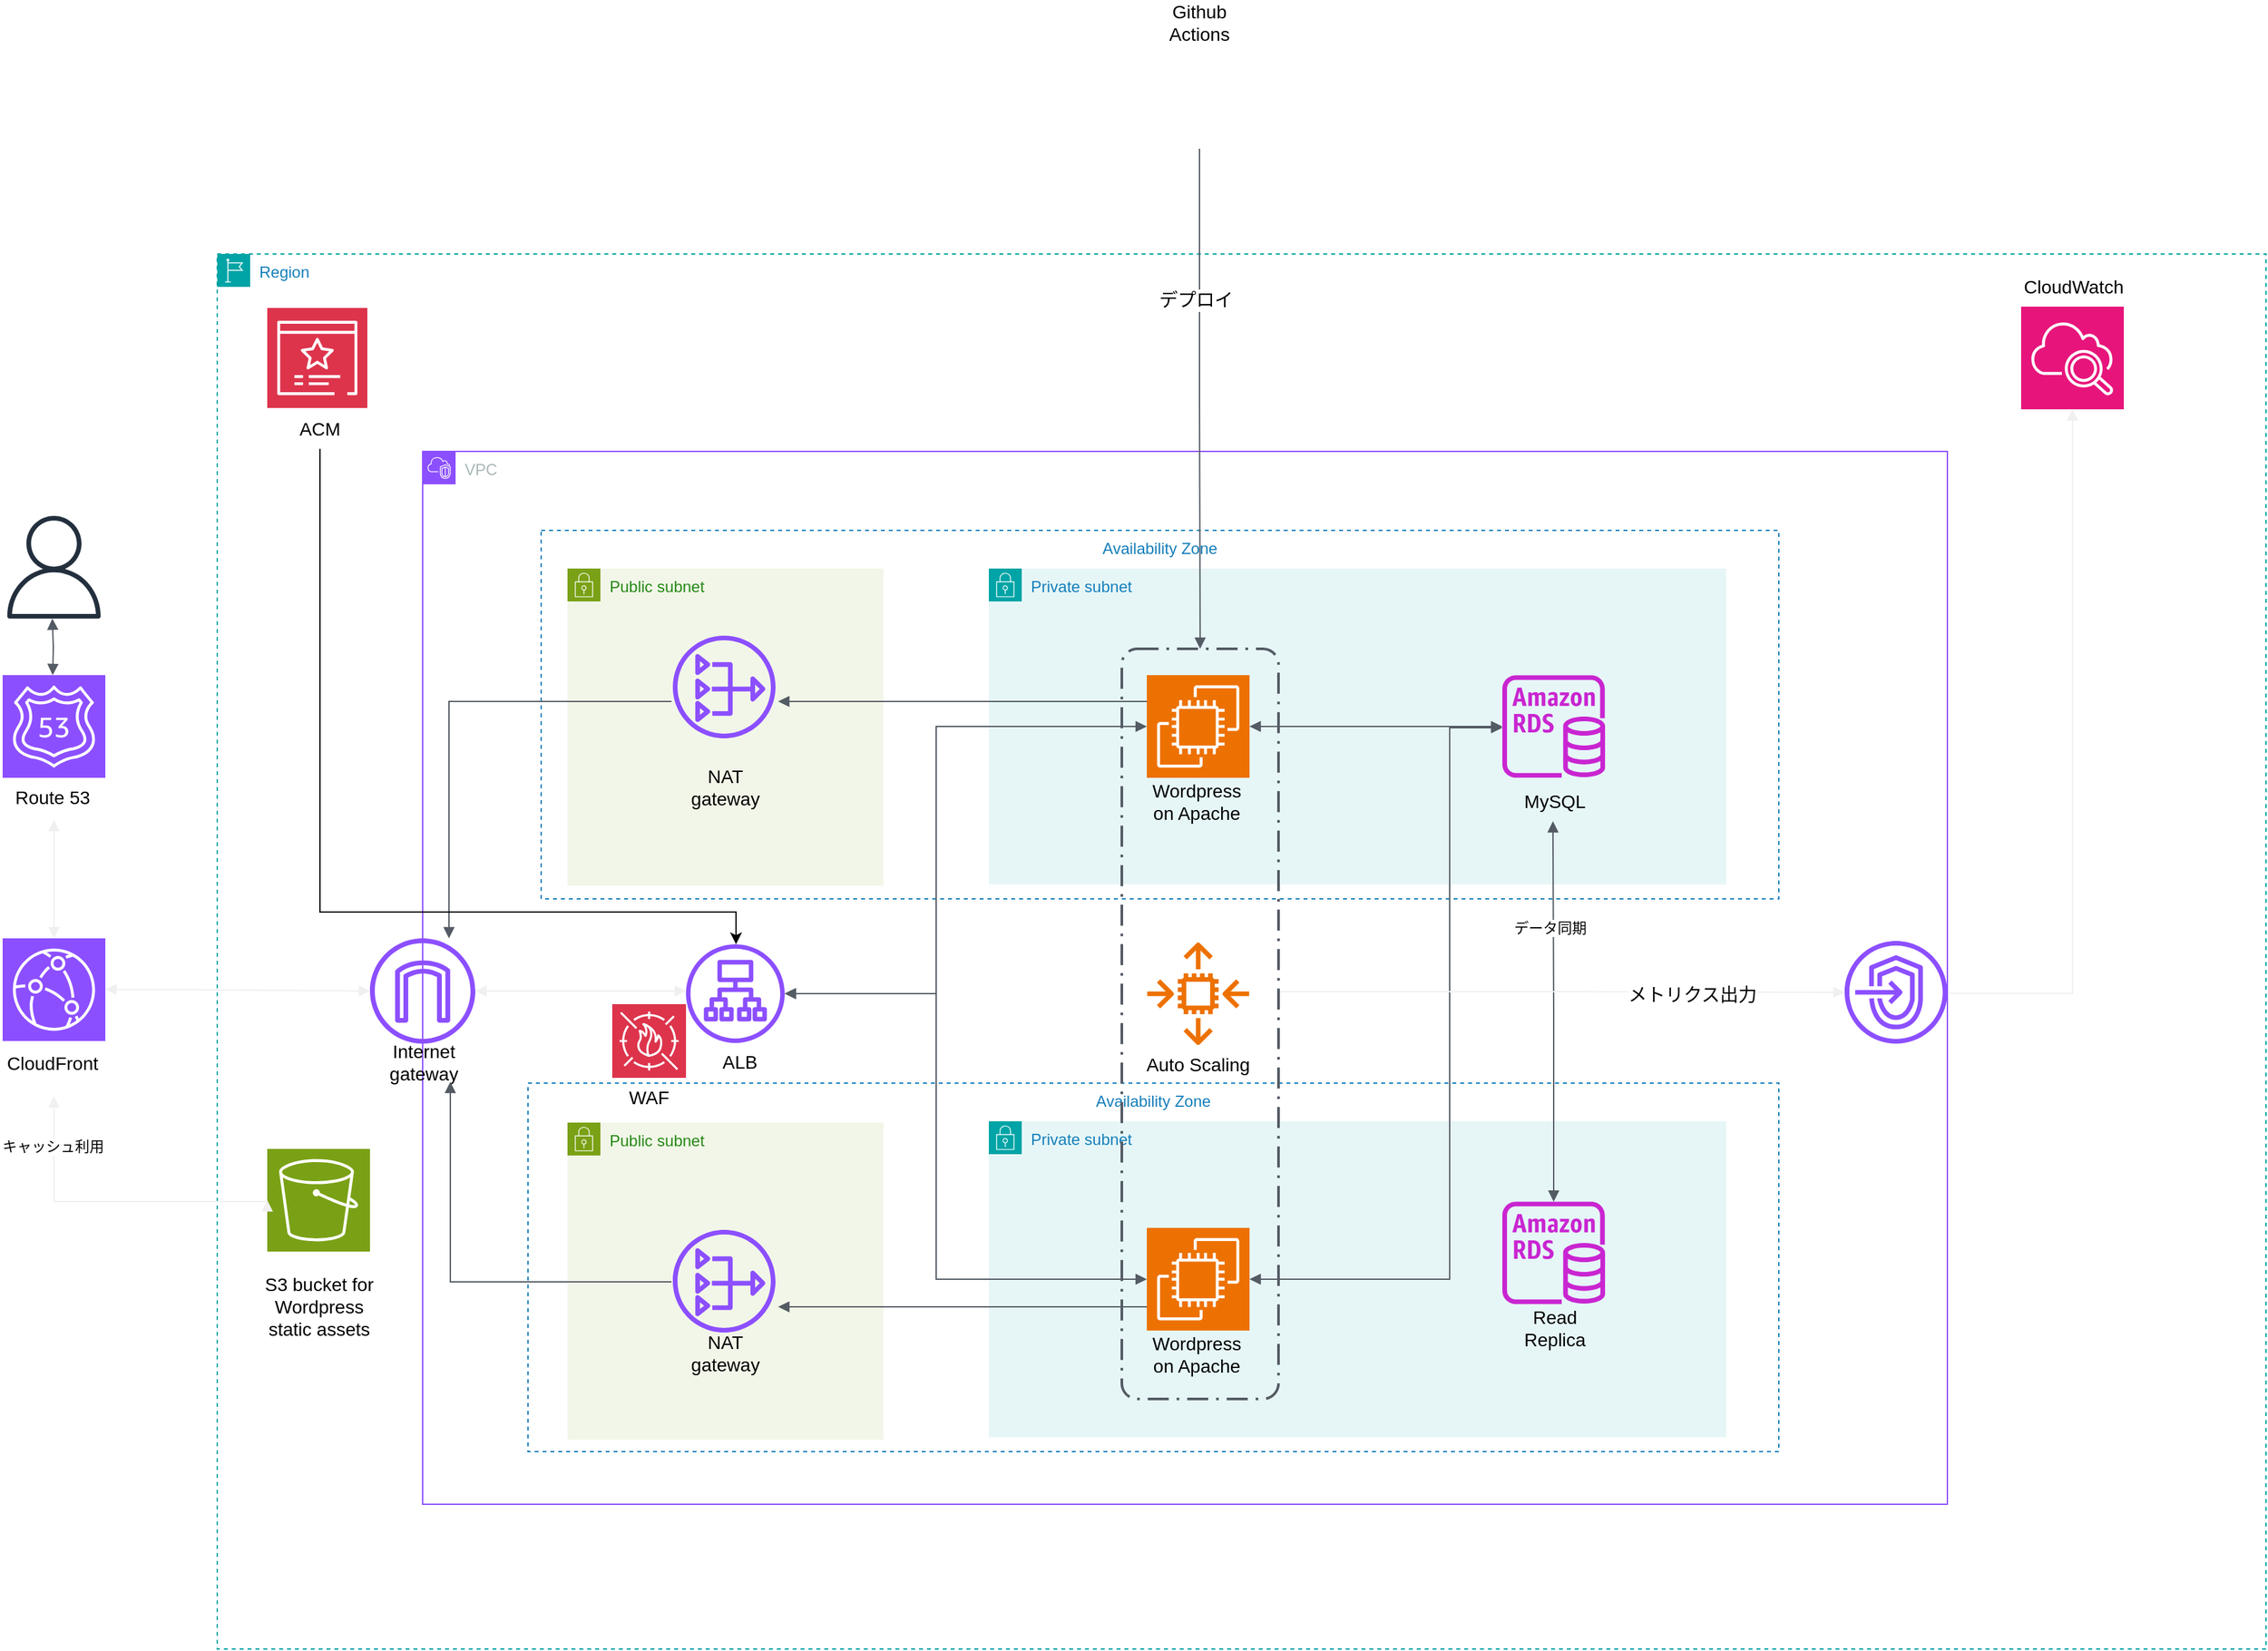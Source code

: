 <mxfile>
    <diagram name="ページ1" id="IDqmQJQXYMVia_tHzmbd">
        <mxGraphModel dx="1329" dy="2227" grid="1" gridSize="10" guides="1" tooltips="1" connect="1" arrows="1" fold="1" page="1" pageScale="1" pageWidth="827" pageHeight="1169" math="0" shadow="0">
            <root>
                <mxCell id="0"/>
                <mxCell id="1" parent="0"/>
                <mxCell id="PehSQi1yScHxyDpW2-pH-38" value="Private subnet" style="points=[[0,0],[0.25,0],[0.5,0],[0.75,0],[1,0],[1,0.25],[1,0.5],[1,0.75],[1,1],[0.75,1],[0.5,1],[0.25,1],[0,1],[0,0.75],[0,0.5],[0,0.25]];outlineConnect=0;gradientColor=none;html=1;whiteSpace=wrap;fontSize=12;fontStyle=0;container=1;pointerEvents=0;collapsible=0;recursiveResize=0;shape=mxgraph.aws4.group;grIcon=mxgraph.aws4.group_security_group;grStroke=0;strokeColor=#00A4A6;fillColor=#E6F6F7;verticalAlign=top;align=left;spacingLeft=30;fontColor=#147EBA;dashed=0;" parent="1" vertex="1">
                    <mxGeometry x="870" y="539" width="560" height="240" as="geometry"/>
                </mxCell>
                <mxCell id="PehSQi1yScHxyDpW2-pH-40" value="" style="sketch=0;points=[[0,0,0],[0.25,0,0],[0.5,0,0],[0.75,0,0],[1,0,0],[0,1,0],[0.25,1,0],[0.5,1,0],[0.75,1,0],[1,1,0],[0,0.25,0],[0,0.5,0],[0,0.75,0],[1,0.25,0],[1,0.5,0],[1,0.75,0]];outlineConnect=0;fontColor=#232F3E;fillColor=#ED7100;strokeColor=#ffffff;dashed=0;verticalLabelPosition=bottom;verticalAlign=top;align=center;html=1;fontSize=12;fontStyle=0;aspect=fixed;shape=mxgraph.aws4.resourceIcon;resIcon=mxgraph.aws4.ec2;" parent="PehSQi1yScHxyDpW2-pH-38" vertex="1">
                    <mxGeometry x="120" y="81" width="78" height="78" as="geometry"/>
                </mxCell>
                <mxCell id="PehSQi1yScHxyDpW2-pH-41" value="&lt;font color=&quot;#000000&quot; style=&quot;font-size: 14px;&quot;&gt;Wordpress on Apache&lt;/font&gt;" style="text;strokeColor=none;align=center;fillColor=none;html=1;verticalAlign=middle;whiteSpace=wrap;rounded=0;" parent="PehSQi1yScHxyDpW2-pH-38" vertex="1">
                    <mxGeometry x="118" y="162" width="80" height="30" as="geometry"/>
                </mxCell>
                <mxCell id="PehSQi1yScHxyDpW2-pH-52" value="Public subnet" style="points=[[0,0],[0.25,0],[0.5,0],[0.75,0],[1,0],[1,0.25],[1,0.5],[1,0.75],[1,1],[0.75,1],[0.5,1],[0.25,1],[0,1],[0,0.75],[0,0.5],[0,0.25]];outlineConnect=0;gradientColor=none;html=1;whiteSpace=wrap;fontSize=12;fontStyle=0;container=1;pointerEvents=0;collapsible=0;recursiveResize=0;shape=mxgraph.aws4.group;grIcon=mxgraph.aws4.group_security_group;grStroke=0;strokeColor=#7AA116;fillColor=#F2F6E8;verticalAlign=top;align=left;spacingLeft=30;fontColor=#248814;dashed=0;" parent="1" vertex="1">
                    <mxGeometry x="550" y="119" width="240" height="241" as="geometry"/>
                </mxCell>
                <mxCell id="PehSQi1yScHxyDpW2-pH-21" value="Private subnet" style="points=[[0,0],[0.25,0],[0.5,0],[0.75,0],[1,0],[1,0.25],[1,0.5],[1,0.75],[1,1],[0.75,1],[0.5,1],[0.25,1],[0,1],[0,0.75],[0,0.5],[0,0.25]];outlineConnect=0;gradientColor=none;html=1;whiteSpace=wrap;fontSize=12;fontStyle=0;container=1;pointerEvents=0;collapsible=0;recursiveResize=0;shape=mxgraph.aws4.group;grIcon=mxgraph.aws4.group_security_group;grStroke=0;strokeColor=#00A4A6;fillColor=#E6F6F7;verticalAlign=top;align=left;spacingLeft=30;fontColor=#147EBA;dashed=0;" parent="1" vertex="1">
                    <mxGeometry x="870" y="119" width="560" height="240" as="geometry"/>
                </mxCell>
                <mxCell id="PehSQi1yScHxyDpW2-pH-23" value="" style="sketch=0;outlineConnect=0;fontColor=#232F3E;gradientColor=none;fillColor=#C925D1;strokeColor=none;dashed=0;verticalLabelPosition=bottom;verticalAlign=top;align=center;html=1;fontSize=12;fontStyle=0;aspect=fixed;pointerEvents=1;shape=mxgraph.aws4.rds_instance;" parent="PehSQi1yScHxyDpW2-pH-21" vertex="1">
                    <mxGeometry x="390" y="81" width="78" height="78" as="geometry"/>
                </mxCell>
                <mxCell id="PehSQi1yScHxyDpW2-pH-24" value="" style="sketch=0;points=[[0,0,0],[0.25,0,0],[0.5,0,0],[0.75,0,0],[1,0,0],[0,1,0],[0.25,1,0],[0.5,1,0],[0.75,1,0],[1,1,0],[0,0.25,0],[0,0.5,0],[0,0.75,0],[1,0.25,0],[1,0.5,0],[1,0.75,0]];outlineConnect=0;fontColor=#232F3E;fillColor=#ED7100;strokeColor=#ffffff;dashed=0;verticalLabelPosition=bottom;verticalAlign=top;align=center;html=1;fontSize=12;fontStyle=0;aspect=fixed;shape=mxgraph.aws4.resourceIcon;resIcon=mxgraph.aws4.ec2;" parent="PehSQi1yScHxyDpW2-pH-21" vertex="1">
                    <mxGeometry x="120" y="81" width="78" height="78" as="geometry"/>
                </mxCell>
                <mxCell id="PehSQi1yScHxyDpW2-pH-25" value="&lt;font color=&quot;#000000&quot; style=&quot;font-size: 14px;&quot;&gt;Wordpress on Apache&lt;/font&gt;" style="text;strokeColor=none;align=center;fillColor=none;html=1;verticalAlign=middle;whiteSpace=wrap;rounded=0;" parent="PehSQi1yScHxyDpW2-pH-21" vertex="1">
                    <mxGeometry x="118" y="162" width="80" height="30" as="geometry"/>
                </mxCell>
                <mxCell id="PehSQi1yScHxyDpW2-pH-26" value="&lt;font color=&quot;#000000&quot; style=&quot;font-size: 14px;&quot;&gt;MySQL&lt;/font&gt;" style="text;strokeColor=none;align=center;fillColor=none;html=1;verticalAlign=middle;whiteSpace=wrap;rounded=0;" parent="PehSQi1yScHxyDpW2-pH-21" vertex="1">
                    <mxGeometry x="390" y="162" width="80" height="30" as="geometry"/>
                </mxCell>
                <mxCell id="Hw_ptzyk7RBA3vYSM3n--6" value="" style="edgeStyle=orthogonalEdgeStyle;html=1;endArrow=block;elbow=vertical;startArrow=block;startFill=1;endFill=1;strokeColor=#545B64;rounded=0;exitX=1;exitY=0.5;exitDx=0;exitDy=0;exitPerimeter=0;" parent="PehSQi1yScHxyDpW2-pH-21" source="PehSQi1yScHxyDpW2-pH-24" target="PehSQi1yScHxyDpW2-pH-23" edge="1">
                    <mxGeometry width="100" relative="1" as="geometry">
                        <mxPoint x="-145" y="333" as="sourcePoint"/>
                        <mxPoint x="130" y="130" as="targetPoint"/>
                    </mxGeometry>
                </mxCell>
                <mxCell id="Hw_ptzyk7RBA3vYSM3n--36" value="" style="edgeStyle=orthogonalEdgeStyle;html=1;endArrow=block;elbow=vertical;startArrow=block;startFill=1;endFill=1;strokeColor=#545B64;rounded=0;" parent="PehSQi1yScHxyDpW2-pH-21" source="Hw_ptzyk7RBA3vYSM3n--17" edge="1">
                    <mxGeometry width="100" relative="1" as="geometry">
                        <mxPoint x="428.44" y="282" as="sourcePoint"/>
                        <mxPoint x="428.44" y="192" as="targetPoint"/>
                        <Array as="points"/>
                    </mxGeometry>
                </mxCell>
                <mxCell id="Hw_ptzyk7RBA3vYSM3n--63" value="データ同期" style="edgeLabel;html=1;align=center;verticalAlign=middle;resizable=0;points=[];" parent="Hw_ptzyk7RBA3vYSM3n--36" vertex="1" connectable="0">
                    <mxGeometry x="0.439" y="3" relative="1" as="geometry">
                        <mxPoint as="offset"/>
                    </mxGeometry>
                </mxCell>
                <mxCell id="Hw_ptzyk7RBA3vYSM3n--42" value="" style="edgeStyle=orthogonalEdgeStyle;html=1;endArrow=none;elbow=vertical;startArrow=block;startFill=1;strokeColor=#545B64;rounded=0;" parent="PehSQi1yScHxyDpW2-pH-21" edge="1">
                    <mxGeometry width="100" relative="1" as="geometry">
                        <mxPoint x="-160" y="101" as="sourcePoint"/>
                        <mxPoint x="120" y="101" as="targetPoint"/>
                        <Array as="points">
                            <mxPoint x="-160" y="101"/>
                        </Array>
                    </mxGeometry>
                </mxCell>
                <mxCell id="PehSQi1yScHxyDpW2-pH-67" value="VPC" style="points=[[0,0],[0.25,0],[0.5,0],[0.75,0],[1,0],[1,0.25],[1,0.5],[1,0.75],[1,1],[0.75,1],[0.5,1],[0.25,1],[0,1],[0,0.75],[0,0.5],[0,0.25]];outlineConnect=0;gradientColor=none;html=1;whiteSpace=wrap;fontSize=12;fontStyle=0;container=1;pointerEvents=0;collapsible=0;recursiveResize=0;shape=mxgraph.aws4.group;grIcon=mxgraph.aws4.group_vpc2;strokeColor=#8C4FFF;fillColor=none;verticalAlign=top;align=left;spacingLeft=30;fontColor=#AAB7B8;dashed=0;" parent="1" vertex="1">
                    <mxGeometry x="440" y="30" width="1158" height="800" as="geometry"/>
                </mxCell>
                <mxCell id="Hw_ptzyk7RBA3vYSM3n--10" value="Availability Zone" style="fillColor=none;strokeColor=#147EBA;dashed=1;verticalAlign=top;fontStyle=0;fontColor=#147EBA;whiteSpace=wrap;html=1;" parent="PehSQi1yScHxyDpW2-pH-67" vertex="1">
                    <mxGeometry x="90" y="60" width="940" height="280" as="geometry"/>
                </mxCell>
                <mxCell id="PehSQi1yScHxyDpW2-pH-68" value="" style="sketch=0;outlineConnect=0;fontColor=#232F3E;gradientColor=none;fillColor=#8C4FFF;strokeColor=none;dashed=0;verticalLabelPosition=bottom;verticalAlign=top;align=center;html=1;fontSize=12;fontStyle=0;aspect=fixed;pointerEvents=1;shape=mxgraph.aws4.internet_gateway;" parent="PehSQi1yScHxyDpW2-pH-67" vertex="1">
                    <mxGeometry x="-40" y="370" width="80" height="80" as="geometry"/>
                </mxCell>
                <mxCell id="Hw_ptzyk7RBA3vYSM3n--35" value="" style="sketch=0;outlineConnect=0;fontColor=#232F3E;gradientColor=none;fillColor=#8C4FFF;strokeColor=none;dashed=0;verticalLabelPosition=bottom;verticalAlign=top;align=center;html=1;fontSize=12;fontStyle=0;aspect=fixed;pointerEvents=1;shape=mxgraph.aws4.nat_gateway;" parent="PehSQi1yScHxyDpW2-pH-67" vertex="1">
                    <mxGeometry x="190" y="140" width="78" height="78" as="geometry"/>
                </mxCell>
                <mxCell id="Hw_ptzyk7RBA3vYSM3n--11" value="Availability Zone" style="fillColor=none;strokeColor=#147EBA;dashed=1;verticalAlign=top;fontStyle=0;fontColor=#147EBA;whiteSpace=wrap;html=1;" parent="PehSQi1yScHxyDpW2-pH-67" vertex="1">
                    <mxGeometry x="80" y="480" width="950" height="280" as="geometry"/>
                </mxCell>
                <mxCell id="Hw_ptzyk7RBA3vYSM3n--58" value="" style="sketch=0;outlineConnect=0;fontColor=#232F3E;gradientColor=none;fillColor=#8C4FFF;strokeColor=none;dashed=0;verticalLabelPosition=bottom;verticalAlign=top;align=center;html=1;fontSize=12;fontStyle=0;aspect=fixed;pointerEvents=1;shape=mxgraph.aws4.endpoints;" parent="PehSQi1yScHxyDpW2-pH-67" vertex="1">
                    <mxGeometry x="1080" y="372" width="78" height="78" as="geometry"/>
                </mxCell>
                <mxCell id="Hw_ptzyk7RBA3vYSM3n--9" value="Region" style="points=[[0,0],[0.25,0],[0.5,0],[0.75,0],[1,0],[1,0.25],[1,0.5],[1,0.75],[1,1],[0.75,1],[0.5,1],[0.25,1],[0,1],[0,0.75],[0,0.5],[0,0.25]];outlineConnect=0;gradientColor=none;html=1;whiteSpace=wrap;fontSize=12;fontStyle=0;container=1;pointerEvents=0;collapsible=0;recursiveResize=0;shape=mxgraph.aws4.group;grIcon=mxgraph.aws4.group_region;strokeColor=#00A4A6;fillColor=none;verticalAlign=top;align=left;spacingLeft=30;fontColor=#147EBA;dashed=1;" parent="1" vertex="1">
                    <mxGeometry x="284" y="-120" width="1556" height="1060" as="geometry"/>
                </mxCell>
                <mxCell id="Hw_ptzyk7RBA3vYSM3n--13" value="" style="sketch=0;points=[[0,0,0],[0.25,0,0],[0.5,0,0],[0.75,0,0],[1,0,0],[0,1,0],[0.25,1,0],[0.5,1,0],[0.75,1,0],[1,1,0],[0,0.25,0],[0,0.5,0],[0,0.75,0],[1,0.25,0],[1,0.5,0],[1,0.75,0]];outlineConnect=0;fontColor=#232F3E;fillColor=#7AA116;strokeColor=#ffffff;dashed=0;verticalLabelPosition=bottom;verticalAlign=top;align=center;html=1;fontSize=12;fontStyle=0;aspect=fixed;shape=mxgraph.aws4.resourceIcon;resIcon=mxgraph.aws4.s3;" parent="Hw_ptzyk7RBA3vYSM3n--9" vertex="1">
                    <mxGeometry x="38" y="680" width="78" height="78" as="geometry"/>
                </mxCell>
                <mxCell id="Hw_ptzyk7RBA3vYSM3n--14" value="&lt;font style=&quot;font-size: 14px;&quot;&gt;S3 bucket for Wordpress static assets&lt;/font&gt;" style="text;strokeColor=none;align=center;fillColor=none;html=1;verticalAlign=middle;whiteSpace=wrap;rounded=0;" parent="Hw_ptzyk7RBA3vYSM3n--9" vertex="1">
                    <mxGeometry x="27.5" y="758" width="99" height="83" as="geometry"/>
                </mxCell>
                <mxCell id="Hw_ptzyk7RBA3vYSM3n--37" value="Public subnet" style="points=[[0,0],[0.25,0],[0.5,0],[0.75,0],[1,0],[1,0.25],[1,0.5],[1,0.75],[1,1],[0.75,1],[0.5,1],[0.25,1],[0,1],[0,0.75],[0,0.5],[0,0.25]];outlineConnect=0;gradientColor=none;html=1;whiteSpace=wrap;fontSize=12;fontStyle=0;container=1;pointerEvents=0;collapsible=0;recursiveResize=0;shape=mxgraph.aws4.group;grIcon=mxgraph.aws4.group_security_group;grStroke=0;strokeColor=#7AA116;fillColor=#F2F6E8;verticalAlign=top;align=left;spacingLeft=30;fontColor=#248814;dashed=0;" parent="Hw_ptzyk7RBA3vYSM3n--9" vertex="1">
                    <mxGeometry x="266" y="660" width="240" height="241" as="geometry"/>
                </mxCell>
                <mxCell id="Hw_ptzyk7RBA3vYSM3n--39" value="" style="sketch=0;outlineConnect=0;fontColor=#232F3E;gradientColor=none;fillColor=#8C4FFF;strokeColor=none;dashed=0;verticalLabelPosition=bottom;verticalAlign=top;align=center;html=1;fontSize=12;fontStyle=0;aspect=fixed;pointerEvents=1;shape=mxgraph.aws4.nat_gateway;" parent="Hw_ptzyk7RBA3vYSM3n--37" vertex="1">
                    <mxGeometry x="80" y="81.5" width="78" height="78" as="geometry"/>
                </mxCell>
                <mxCell id="Hw_ptzyk7RBA3vYSM3n--40" value="&lt;font color=&quot;#000000&quot; style=&quot;font-size: 14px;&quot;&gt;NAT gateway&lt;/font&gt;" style="text;strokeColor=none;align=center;fillColor=none;html=1;verticalAlign=middle;whiteSpace=wrap;rounded=0;" parent="Hw_ptzyk7RBA3vYSM3n--37" vertex="1">
                    <mxGeometry x="80" y="160" width="80" height="30" as="geometry"/>
                </mxCell>
                <mxCell id="Hw_ptzyk7RBA3vYSM3n--45" value="" style="edgeStyle=orthogonalEdgeStyle;html=1;endArrow=none;elbow=vertical;startArrow=block;startFill=1;strokeColor=#545B64;rounded=0;" parent="Hw_ptzyk7RBA3vYSM3n--9" source="PehSQi1yScHxyDpW2-pH-68" edge="1">
                    <mxGeometry width="100" relative="1" as="geometry">
                        <mxPoint x="176" y="130" as="sourcePoint"/>
                        <mxPoint x="345" y="340" as="targetPoint"/>
                        <Array as="points">
                            <mxPoint x="176" y="340"/>
                            <mxPoint x="345" y="340"/>
                        </Array>
                    </mxGeometry>
                </mxCell>
                <mxCell id="Hw_ptzyk7RBA3vYSM3n--50" value="" style="sketch=0;points=[[0,0,0],[0.25,0,0],[0.5,0,0],[0.75,0,0],[1,0,0],[0,1,0],[0.25,1,0],[0.5,1,0],[0.75,1,0],[1,1,0],[0,0.25,0],[0,0.5,0],[0,0.75,0],[1,0.25,0],[1,0.5,0],[1,0.75,0]];outlineConnect=0;fontColor=#232F3E;fillColor=#DD344C;strokeColor=#ffffff;dashed=0;verticalLabelPosition=bottom;verticalAlign=top;align=center;html=1;fontSize=12;fontStyle=0;aspect=fixed;shape=mxgraph.aws4.resourceIcon;resIcon=mxgraph.aws4.waf;" parent="Hw_ptzyk7RBA3vYSM3n--9" vertex="1">
                    <mxGeometry x="300" y="570" width="56" height="56" as="geometry"/>
                </mxCell>
                <mxCell id="Hw_ptzyk7RBA3vYSM3n--51" value="&lt;font style=&quot;font-size: 14px;&quot;&gt;WAF&lt;/font&gt;" style="text;strokeColor=none;align=center;fillColor=none;html=1;verticalAlign=middle;whiteSpace=wrap;rounded=0;" parent="Hw_ptzyk7RBA3vYSM3n--9" vertex="1">
                    <mxGeometry x="288" y="626" width="80" height="30" as="geometry"/>
                </mxCell>
                <mxCell id="Hw_ptzyk7RBA3vYSM3n--57" value="" style="sketch=0;points=[[0,0,0],[0.25,0,0],[0.5,0,0],[0.75,0,0],[1,0,0],[0,1,0],[0.25,1,0],[0.5,1,0],[0.75,1,0],[1,1,0],[0,0.25,0],[0,0.5,0],[0,0.75,0],[1,0.25,0],[1,0.5,0],[1,0.75,0]];points=[[0,0,0],[0.25,0,0],[0.5,0,0],[0.75,0,0],[1,0,0],[0,1,0],[0.25,1,0],[0.5,1,0],[0.75,1,0],[1,1,0],[0,0.25,0],[0,0.5,0],[0,0.75,0],[1,0.25,0],[1,0.5,0],[1,0.75,0]];outlineConnect=0;fontColor=#232F3E;fillColor=#E7157B;strokeColor=#ffffff;dashed=0;verticalLabelPosition=bottom;verticalAlign=top;align=center;html=1;fontSize=12;fontStyle=0;aspect=fixed;shape=mxgraph.aws4.resourceIcon;resIcon=mxgraph.aws4.cloudwatch_2;" parent="Hw_ptzyk7RBA3vYSM3n--9" vertex="1">
                    <mxGeometry x="1370" y="40" width="78" height="78" as="geometry"/>
                </mxCell>
                <mxCell id="Hw_ptzyk7RBA3vYSM3n--66" value="" style="sketch=0;points=[[0,0,0],[0.25,0,0],[0.5,0,0],[0.75,0,0],[1,0,0],[0,1,0],[0.25,1,0],[0.5,1,0],[0.75,1,0],[1,1,0],[0,0.25,0],[0,0.5,0],[0,0.75,0],[1,0.25,0],[1,0.5,0],[1,0.75,0]];outlineConnect=0;fontColor=#232F3E;fillColor=#DD344C;strokeColor=#ffffff;dashed=0;verticalLabelPosition=bottom;verticalAlign=top;align=center;html=1;fontSize=12;fontStyle=0;aspect=fixed;shape=mxgraph.aws4.resourceIcon;resIcon=mxgraph.aws4.certificate_manager_3;" parent="Hw_ptzyk7RBA3vYSM3n--9" vertex="1">
                    <mxGeometry x="38" y="41" width="76" height="76" as="geometry"/>
                </mxCell>
                <mxCell id="Hw_ptzyk7RBA3vYSM3n--67" value="&lt;font style=&quot;font-size: 14px;&quot;&gt;ACM&lt;/font&gt;" style="text;strokeColor=none;align=center;fillColor=none;html=1;verticalAlign=middle;whiteSpace=wrap;rounded=0;" parent="Hw_ptzyk7RBA3vYSM3n--9" vertex="1">
                    <mxGeometry x="38" y="118" width="80" height="30" as="geometry"/>
                </mxCell>
                <mxCell id="Hw_ptzyk7RBA3vYSM3n--73" value="&lt;font style=&quot;font-size: 14px;&quot;&gt;CloudWatch&lt;/font&gt;" style="text;strokeColor=none;align=center;fillColor=none;html=1;verticalAlign=middle;whiteSpace=wrap;rounded=0;" parent="Hw_ptzyk7RBA3vYSM3n--9" vertex="1">
                    <mxGeometry x="1370" y="10" width="80" height="30" as="geometry"/>
                </mxCell>
                <mxCell id="PehSQi1yScHxyDpW2-pH-48" value="" style="sketch=0;outlineConnect=0;fontColor=#232F3E;gradientColor=none;fillColor=#8C4FFF;strokeColor=none;dashed=0;verticalLabelPosition=bottom;verticalAlign=top;align=center;html=1;fontSize=12;fontStyle=0;aspect=fixed;pointerEvents=1;shape=mxgraph.aws4.application_load_balancer;" parent="1" vertex="1">
                    <mxGeometry x="640" y="404.5" width="75" height="75" as="geometry"/>
                </mxCell>
                <mxCell id="PehSQi1yScHxyDpW2-pH-64" value="" style="sketch=0;outlineConnect=0;fontColor=#232F3E;gradientColor=none;fillColor=#ED7100;strokeColor=none;dashed=0;verticalLabelPosition=bottom;verticalAlign=top;align=center;html=1;fontSize=12;fontStyle=0;aspect=fixed;pointerEvents=1;shape=mxgraph.aws4.auto_scaling2;" parent="1" vertex="1">
                    <mxGeometry x="990" y="403" width="78" height="78" as="geometry"/>
                </mxCell>
                <mxCell id="PehSQi1yScHxyDpW2-pH-65" value="&lt;font style=&quot;font-size: 14px;&quot;&gt;Auto Scaling&lt;/font&gt;" style="text;strokeColor=none;align=center;fillColor=none;html=1;verticalAlign=middle;whiteSpace=wrap;rounded=0;" parent="1" vertex="1">
                    <mxGeometry x="984" y="481" width="90" height="30" as="geometry"/>
                </mxCell>
                <mxCell id="PehSQi1yScHxyDpW2-pH-74" value="" style="edgeStyle=orthogonalEdgeStyle;html=1;endArrow=block;elbow=vertical;startArrow=block;startFill=1;endFill=1;strokeColor=#F0F0F0;rounded=0;" parent="1" source="PehSQi1yScHxyDpW2-pH-68" target="PehSQi1yScHxyDpW2-pH-48" edge="1">
                    <mxGeometry width="100" relative="1" as="geometry">
                        <mxPoint x="488" y="452" as="sourcePoint"/>
                        <mxPoint x="641" y="249.08" as="targetPoint"/>
                        <Array as="points">
                            <mxPoint x="590" y="440"/>
                            <mxPoint x="590" y="440"/>
                        </Array>
                    </mxGeometry>
                </mxCell>
                <mxCell id="Hw_ptzyk7RBA3vYSM3n--1" value="" style="edgeStyle=orthogonalEdgeStyle;html=1;endArrow=block;elbow=vertical;startArrow=block;startFill=1;endFill=1;strokeColor=#545B64;rounded=0;entryX=0;entryY=0.5;entryDx=0;entryDy=0;entryPerimeter=0;" parent="1" source="PehSQi1yScHxyDpW2-pH-48" target="PehSQi1yScHxyDpW2-pH-40" edge="1">
                    <mxGeometry width="100" relative="1" as="geometry">
                        <mxPoint x="715" y="441.38" as="sourcePoint"/>
                        <mxPoint x="810" y="441" as="targetPoint"/>
                        <Array as="points">
                            <mxPoint x="830" y="442"/>
                            <mxPoint x="830" y="659"/>
                        </Array>
                    </mxGeometry>
                </mxCell>
                <mxCell id="Hw_ptzyk7RBA3vYSM3n--3" value="" style="edgeStyle=orthogonalEdgeStyle;html=1;endArrow=block;elbow=vertical;startArrow=block;startFill=1;endFill=1;strokeColor=#545B64;rounded=0;entryX=0;entryY=0.5;entryDx=0;entryDy=0;entryPerimeter=0;" parent="1" source="PehSQi1yScHxyDpW2-pH-48" target="PehSQi1yScHxyDpW2-pH-24" edge="1">
                    <mxGeometry width="100" relative="1" as="geometry">
                        <mxPoint x="725" y="452" as="sourcePoint"/>
                        <mxPoint x="1000" y="669" as="targetPoint"/>
                        <Array as="points">
                            <mxPoint x="830" y="442"/>
                            <mxPoint x="830" y="239"/>
                        </Array>
                    </mxGeometry>
                </mxCell>
                <mxCell id="Hw_ptzyk7RBA3vYSM3n--5" value="" style="edgeStyle=orthogonalEdgeStyle;html=1;endArrow=block;elbow=vertical;startArrow=block;startFill=1;endFill=1;strokeColor=#545B64;rounded=0;exitX=1;exitY=0.5;exitDx=0;exitDy=0;exitPerimeter=0;" parent="1" source="PehSQi1yScHxyDpW2-pH-40" target="PehSQi1yScHxyDpW2-pH-23" edge="1">
                    <mxGeometry width="100" relative="1" as="geometry">
                        <mxPoint x="1160" y="450" as="sourcePoint"/>
                        <mxPoint x="1435" y="667" as="targetPoint"/>
                        <Array as="points">
                            <mxPoint x="1220" y="659"/>
                            <mxPoint x="1220" y="240"/>
                        </Array>
                    </mxGeometry>
                </mxCell>
                <mxCell id="Hw_ptzyk7RBA3vYSM3n--15" value="&lt;font style=&quot;font-size: 14px;&quot;&gt;ALB&lt;/font&gt;" style="text;strokeColor=none;align=center;fillColor=none;html=1;verticalAlign=middle;whiteSpace=wrap;rounded=0;" parent="1" vertex="1">
                    <mxGeometry x="641" y="479" width="80" height="30" as="geometry"/>
                </mxCell>
                <mxCell id="Hw_ptzyk7RBA3vYSM3n--16" value="&lt;font style=&quot;font-size: 14px;&quot;&gt;Internet gateway&lt;/font&gt;" style="text;strokeColor=none;align=center;fillColor=none;html=1;verticalAlign=middle;whiteSpace=wrap;rounded=0;" parent="1" vertex="1">
                    <mxGeometry x="401" y="479" width="80" height="30" as="geometry"/>
                </mxCell>
                <mxCell id="Hw_ptzyk7RBA3vYSM3n--17" value="" style="sketch=0;outlineConnect=0;fontColor=#232F3E;gradientColor=none;fillColor=#C925D1;strokeColor=none;dashed=0;verticalLabelPosition=bottom;verticalAlign=top;align=center;html=1;fontSize=12;fontStyle=0;aspect=fixed;pointerEvents=1;shape=mxgraph.aws4.rds_instance;" parent="1" vertex="1">
                    <mxGeometry x="1260" y="600" width="78" height="78" as="geometry"/>
                </mxCell>
                <mxCell id="Hw_ptzyk7RBA3vYSM3n--18" value="&lt;font color=&quot;#000000&quot; style=&quot;font-size: 14px;&quot;&gt;Read Replica&lt;/font&gt;" style="text;strokeColor=none;align=center;fillColor=none;html=1;verticalAlign=middle;whiteSpace=wrap;rounded=0;" parent="1" vertex="1">
                    <mxGeometry x="1260" y="681" width="80" height="30" as="geometry"/>
                </mxCell>
                <mxCell id="Hw_ptzyk7RBA3vYSM3n--19" value="" style="sketch=0;points=[[0,0,0],[0.25,0,0],[0.5,0,0],[0.75,0,0],[1,0,0],[0,1,0],[0.25,1,0],[0.5,1,0],[0.75,1,0],[1,1,0],[0,0.25,0],[0,0.5,0],[0,0.75,0],[1,0.25,0],[1,0.5,0],[1,0.75,0]];outlineConnect=0;fontColor=#232F3E;fillColor=#8C4FFF;strokeColor=#ffffff;dashed=0;verticalLabelPosition=bottom;verticalAlign=top;align=center;html=1;fontSize=12;fontStyle=0;aspect=fixed;shape=mxgraph.aws4.resourceIcon;resIcon=mxgraph.aws4.cloudfront;" parent="1" vertex="1">
                    <mxGeometry x="121" y="400" width="78" height="78" as="geometry"/>
                </mxCell>
                <mxCell id="Hw_ptzyk7RBA3vYSM3n--22" value="&lt;font style=&quot;font-size: 14px;&quot;&gt;CloudFront&lt;/font&gt;" style="text;strokeColor=none;align=center;fillColor=none;html=1;verticalAlign=middle;whiteSpace=wrap;rounded=0;" parent="1" vertex="1">
                    <mxGeometry x="119" y="479.5" width="80" height="30" as="geometry"/>
                </mxCell>
                <mxCell id="Hw_ptzyk7RBA3vYSM3n--23" value="" style="edgeStyle=orthogonalEdgeStyle;html=1;endArrow=block;elbow=vertical;startArrow=block;startFill=1;endFill=1;strokeColor=#F0F0F0;rounded=0;" parent="1" target="PehSQi1yScHxyDpW2-pH-68" edge="1">
                    <mxGeometry width="100" relative="1" as="geometry">
                        <mxPoint x="199" y="438.79" as="sourcePoint"/>
                        <mxPoint x="359" y="438.79" as="targetPoint"/>
                        <Array as="points"/>
                    </mxGeometry>
                </mxCell>
                <mxCell id="Hw_ptzyk7RBA3vYSM3n--24" value="" style="sketch=0;points=[[0,0,0],[0.25,0,0],[0.5,0,0],[0.75,0,0],[1,0,0],[0,1,0],[0.25,1,0],[0.5,1,0],[0.75,1,0],[1,1,0],[0,0.25,0],[0,0.5,0],[0,0.75,0],[1,0.25,0],[1,0.5,0],[1,0.75,0]];outlineConnect=0;fontColor=#232F3E;fillColor=#8C4FFF;strokeColor=#ffffff;dashed=0;verticalLabelPosition=bottom;verticalAlign=top;align=center;html=1;fontSize=12;fontStyle=0;aspect=fixed;shape=mxgraph.aws4.resourceIcon;resIcon=mxgraph.aws4.route_53;" parent="1" vertex="1">
                    <mxGeometry x="121" y="200" width="78" height="78" as="geometry"/>
                </mxCell>
                <mxCell id="Hw_ptzyk7RBA3vYSM3n--25" value="" style="sketch=0;outlineConnect=0;fontColor=#232F3E;gradientColor=none;fillColor=#232F3D;strokeColor=none;dashed=0;verticalLabelPosition=bottom;verticalAlign=top;align=center;html=1;fontSize=12;fontStyle=0;aspect=fixed;pointerEvents=1;shape=mxgraph.aws4.user;" parent="1" vertex="1">
                    <mxGeometry x="121" y="79" width="78" height="78" as="geometry"/>
                </mxCell>
                <mxCell id="Hw_ptzyk7RBA3vYSM3n--26" value="" style="edgeStyle=orthogonalEdgeStyle;html=1;endArrow=block;elbow=vertical;startArrow=block;startFill=1;endFill=1;strokeColor=#F0F0F0;rounded=0;exitX=0.5;exitY=0;exitDx=0;exitDy=0;exitPerimeter=0;" parent="1" source="Hw_ptzyk7RBA3vYSM3n--19" edge="1">
                    <mxGeometry width="100" relative="1" as="geometry">
                        <mxPoint x="180" y="357.79" as="sourcePoint"/>
                        <mxPoint x="160" y="310" as="targetPoint"/>
                        <Array as="points"/>
                    </mxGeometry>
                </mxCell>
                <mxCell id="Hw_ptzyk7RBA3vYSM3n--29" value="" style="edgeStyle=orthogonalEdgeStyle;html=1;endArrow=block;elbow=vertical;startArrow=block;startFill=1;endFill=1;strokeColor=#545B64;rounded=0;" parent="1" edge="1">
                    <mxGeometry width="100" relative="1" as="geometry">
                        <mxPoint x="159" y="200" as="sourcePoint"/>
                        <mxPoint x="158.77" y="157" as="targetPoint"/>
                        <Array as="points"/>
                    </mxGeometry>
                </mxCell>
                <mxCell id="Hw_ptzyk7RBA3vYSM3n--32" value="&lt;font style=&quot;font-size: 14px;&quot;&gt;Route 53&lt;/font&gt;" style="text;strokeColor=none;align=center;fillColor=none;html=1;verticalAlign=middle;whiteSpace=wrap;rounded=0;" parent="1" vertex="1">
                    <mxGeometry x="119" y="278" width="80" height="30" as="geometry"/>
                </mxCell>
                <mxCell id="Hw_ptzyk7RBA3vYSM3n--34" value="" style="edgeStyle=orthogonalEdgeStyle;html=1;endArrow=block;elbow=vertical;startArrow=block;startFill=1;endFill=1;strokeColor=#F0F0F0;rounded=0;entryX=0;entryY=0.5;entryDx=0;entryDy=0;entryPerimeter=0;" parent="1" target="Hw_ptzyk7RBA3vYSM3n--13" edge="1">
                    <mxGeometry width="100" relative="1" as="geometry">
                        <mxPoint x="160" y="520" as="sourcePoint"/>
                        <mxPoint x="230" y="690" as="targetPoint"/>
                        <Array as="points">
                            <mxPoint x="160" y="600"/>
                            <mxPoint x="322" y="600"/>
                        </Array>
                    </mxGeometry>
                </mxCell>
                <mxCell id="Hw_ptzyk7RBA3vYSM3n--64" value="キャッシュ利用" style="edgeLabel;html=1;align=center;verticalAlign=middle;resizable=0;points=[];" parent="Hw_ptzyk7RBA3vYSM3n--34" vertex="1" connectable="0">
                    <mxGeometry x="-0.684" y="-1" relative="1" as="geometry">
                        <mxPoint y="-1" as="offset"/>
                    </mxGeometry>
                </mxCell>
                <mxCell id="Hw_ptzyk7RBA3vYSM3n--41" value="&lt;font color=&quot;#000000&quot; style=&quot;font-size: 14px;&quot;&gt;NAT gateway&lt;/font&gt;" style="text;strokeColor=none;align=center;fillColor=none;html=1;verticalAlign=middle;whiteSpace=wrap;rounded=0;" parent="1" vertex="1">
                    <mxGeometry x="630" y="270" width="80" height="30" as="geometry"/>
                </mxCell>
                <mxCell id="Hw_ptzyk7RBA3vYSM3n--43" value="" style="edgeStyle=orthogonalEdgeStyle;html=1;endArrow=none;elbow=vertical;startArrow=block;startFill=1;strokeColor=#545B64;rounded=0;exitX=1.024;exitY=0.254;exitDx=0;exitDy=0;exitPerimeter=0;" parent="1" edge="1">
                    <mxGeometry width="100" relative="1" as="geometry">
                        <mxPoint x="710" y="680" as="sourcePoint"/>
                        <mxPoint x="990" y="680" as="targetPoint"/>
                    </mxGeometry>
                </mxCell>
                <mxCell id="Hw_ptzyk7RBA3vYSM3n--44" value="" style="edgeStyle=orthogonalEdgeStyle;html=1;endArrow=none;elbow=vertical;startArrow=block;startFill=1;strokeColor=#545B64;rounded=0;exitX=0.75;exitY=1;exitDx=0;exitDy=0;" parent="1" source="Hw_ptzyk7RBA3vYSM3n--16" edge="1">
                    <mxGeometry width="100" relative="1" as="geometry">
                        <mxPoint x="350" y="660" as="sourcePoint"/>
                        <mxPoint x="629" y="661" as="targetPoint"/>
                        <Array as="points">
                            <mxPoint x="461" y="661"/>
                            <mxPoint x="629" y="661"/>
                        </Array>
                    </mxGeometry>
                </mxCell>
                <mxCell id="Hw_ptzyk7RBA3vYSM3n--52" value="" style="shape=image;html=1;verticalAlign=top;verticalLabelPosition=bottom;labelBackgroundColor=#ffffff;imageAspect=0;aspect=fixed;image=https://cdn4.iconfinder.com/data/icons/ionicons/512/icon-social-github-128.png" parent="1" vertex="1">
                    <mxGeometry x="990" y="-280" width="80" height="80" as="geometry"/>
                </mxCell>
                <mxCell id="Hw_ptzyk7RBA3vYSM3n--53" value="" style="edgeStyle=orthogonalEdgeStyle;html=1;endArrow=block;elbow=vertical;startArrow=none;endFill=1;strokeColor=#545B64;rounded=0;exitX=0.5;exitY=1;exitDx=0;exitDy=0;" parent="1" source="Hw_ptzyk7RBA3vYSM3n--52" target="PehSQi1yScHxyDpW2-pH-63" edge="1">
                    <mxGeometry width="100" relative="1" as="geometry">
                        <mxPoint x="270" y="210" as="sourcePoint"/>
                        <mxPoint x="370" y="210" as="targetPoint"/>
                    </mxGeometry>
                </mxCell>
                <mxCell id="Hw_ptzyk7RBA3vYSM3n--54" value="&lt;font style=&quot;font-size: 14px;&quot;&gt;デプロイ&lt;/font&gt;" style="edgeLabel;html=1;align=center;verticalAlign=middle;resizable=0;points=[];" parent="Hw_ptzyk7RBA3vYSM3n--53" vertex="1" connectable="0">
                    <mxGeometry x="-0.403" y="-3" relative="1" as="geometry">
                        <mxPoint y="1" as="offset"/>
                    </mxGeometry>
                </mxCell>
                <mxCell id="Hw_ptzyk7RBA3vYSM3n--55" value="&lt;font style=&quot;font-size: 14px;&quot;&gt;Github Actions&lt;/font&gt;" style="text;strokeColor=none;align=center;fillColor=none;html=1;verticalAlign=middle;whiteSpace=wrap;rounded=0;" parent="1" vertex="1">
                    <mxGeometry x="990" y="-311" width="80" height="30" as="geometry"/>
                </mxCell>
                <mxCell id="Hw_ptzyk7RBA3vYSM3n--60" value="" style="edgeStyle=orthogonalEdgeStyle;html=1;endArrow=block;elbow=vertical;startArrow=none;endFill=1;strokeColor=#F0F0F0;rounded=0;exitX=1.013;exitY=0.511;exitDx=0;exitDy=0;exitPerimeter=0;" parent="1" source="Hw_ptzyk7RBA3vYSM3n--58" target="Hw_ptzyk7RBA3vYSM3n--57" edge="1">
                    <mxGeometry width="100" relative="1" as="geometry">
                        <mxPoint x="1598" y="369" as="sourcePoint"/>
                        <mxPoint x="2040" y="371.24" as="targetPoint"/>
                        <Array as="points"/>
                    </mxGeometry>
                </mxCell>
                <mxCell id="Hw_ptzyk7RBA3vYSM3n--59" value="" style="edgeStyle=orthogonalEdgeStyle;html=1;endArrow=block;elbow=vertical;startArrow=none;endFill=1;strokeColor=#F0F0F0;rounded=0;exitX=0.997;exitY=0.457;exitDx=0;exitDy=0;exitPerimeter=0;" parent="1" source="PehSQi1yScHxyDpW2-pH-63" target="Hw_ptzyk7RBA3vYSM3n--58" edge="1">
                    <mxGeometry width="100" relative="1" as="geometry">
                        <mxPoint x="1090" y="360" as="sourcePoint"/>
                        <mxPoint x="1190" y="360" as="targetPoint"/>
                        <Array as="points"/>
                    </mxGeometry>
                </mxCell>
                <mxCell id="Hw_ptzyk7RBA3vYSM3n--61" value="&lt;font style=&quot;font-size: 14px;&quot;&gt;メトリクス出力&lt;/font&gt;" style="edgeLabel;html=1;align=center;verticalAlign=middle;resizable=0;points=[];" parent="Hw_ptzyk7RBA3vYSM3n--59" vertex="1" connectable="0">
                    <mxGeometry x="0.459" y="-2" relative="1" as="geometry">
                        <mxPoint as="offset"/>
                    </mxGeometry>
                </mxCell>
                <mxCell id="Hw_ptzyk7RBA3vYSM3n--70" style="edgeStyle=orthogonalEdgeStyle;rounded=0;orthogonalLoop=1;jettySize=auto;html=1;exitX=0.5;exitY=1;exitDx=0;exitDy=0;" parent="1" source="Hw_ptzyk7RBA3vYSM3n--67" target="PehSQi1yScHxyDpW2-pH-48" edge="1">
                    <mxGeometry relative="1" as="geometry">
                        <Array as="points">
                            <mxPoint x="362" y="380"/>
                            <mxPoint x="678" y="380"/>
                        </Array>
                    </mxGeometry>
                </mxCell>
                <mxCell id="PehSQi1yScHxyDpW2-pH-63" value="" style="rounded=1;arcSize=10;dashed=1;fillColor=none;gradientColor=none;dashPattern=8 3 1 3;strokeWidth=2;strokeColor=#545B64;" parent="1" vertex="1">
                    <mxGeometry x="971" y="180" width="119" height="570" as="geometry"/>
                </mxCell>
            </root>
        </mxGraphModel>
    </diagram>
</mxfile>